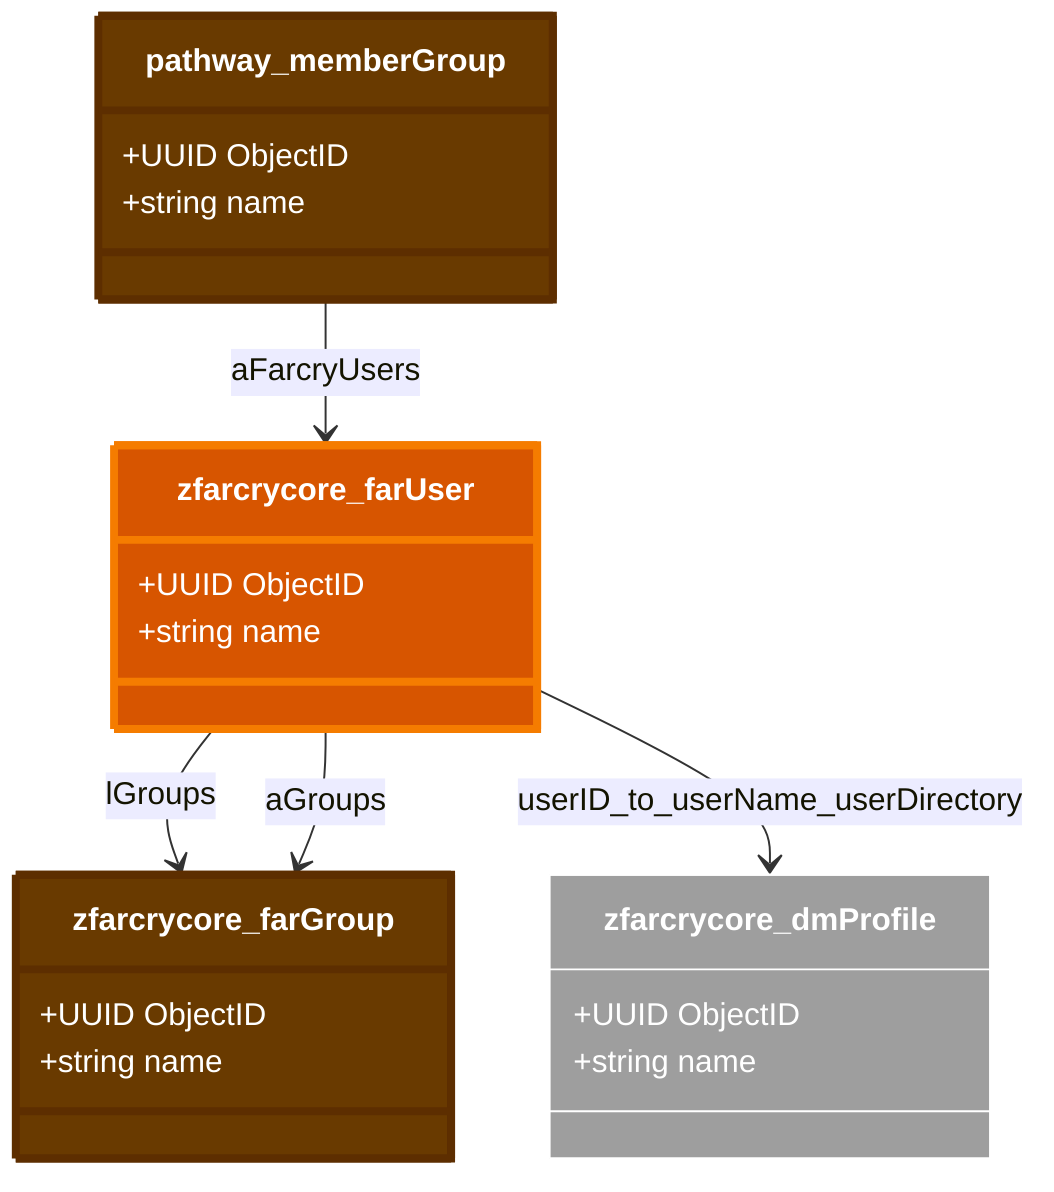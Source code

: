 classDiagram
    %% Parameters:
%%   Focus: farUser
%%   Domains: provider, participant, pathway, site
%%   Chart Type: Class
    class pathway_memberGroup {
        +UUID ObjectID
        +string name
    }

    class zfarcrycore_farGroup {
        +UUID ObjectID
        +string name
    }

    class zfarcrycore_farUser {
        +UUID ObjectID
        +string name
    }

    zfarcrycore_farUser --> zfarcrycore_farGroup : lGroups
    pathway_memberGroup --> zfarcrycore_farUser : aFarcryUsers
    zfarcrycore_farUser --> zfarcrycore_farGroup : aGroups

    %% Special Joins
    zfarcrycore_farUser --> zfarcrycore_dmProfile : userID_to_userName_userDirectory
    %% End Special Joins

    class zfarcrycore_dmProfile {
        +UUID ObjectID
        +string name
    }


    %% Entity Styling
    style pathway_memberGroup fill:#693a00,stroke:#5d2e00,stroke-width:4px,color:#fff
    style zfarcrycore_farGroup fill:#693a00,stroke:#5d2e00,stroke-width:4px,color:#fff
    style zfarcrycore_farUser fill:#d75500,stroke:#f57c00,stroke-width:4px,color:#fff
    style zfarcrycore_dmProfile fill:#9e9e9e,stroke:#fff,stroke-width:1px,color:#fff